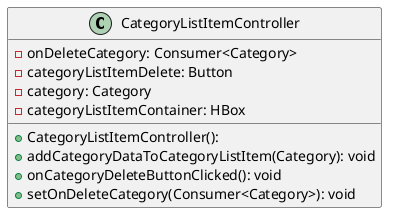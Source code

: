 @startuml
class CategoryListItemController {
  - onDeleteCategory: Consumer<Category>
  - categoryListItemDelete: Button
  - category: Category
  - categoryListItemContainer: HBox
  + CategoryListItemController():
  + addCategoryDataToCategoryListItem(Category): void
  + onCategoryDeleteButtonClicked(): void
  + setOnDeleteCategory(Consumer<Category>): void
}
@enduml